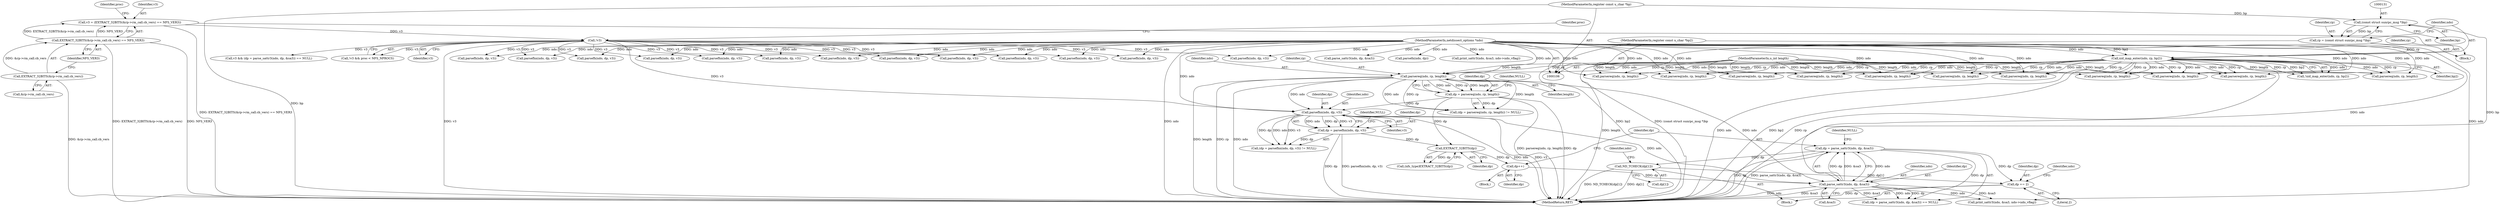 digraph "0_tcpdump_19d25dd8781620cd41bf178a5e2e27fc1cf242d0_0@array" {
"1000630" [label="(Call,ND_TCHECK(dp[1]))"];
"1000599" [label="(Call,dp = parse_sattr3(ndo, dp, &sa3))"];
"1000601" [label="(Call,parse_sattr3(ndo, dp, &sa3))"];
"1000580" [label="(Call,parsefhn(ndo, dp, v3))"];
"1000572" [label="(Call,parsereq(ndo, rp, length))"];
"1000135" [label="(Call,xid_map_enter(ndo, rp, bp2))"];
"1000107" [label="(MethodParameterIn,netdissect_options *ndo)"];
"1000128" [label="(Call,rp = (const struct sunrpc_msg *)bp)"];
"1000130" [label="(Call,(const struct sunrpc_msg *)bp)"];
"1000108" [label="(MethodParameterIn,register const u_char *bp)"];
"1000110" [label="(MethodParameterIn,register const u_char *bp2)"];
"1000109" [label="(MethodParameterIn,u_int length)"];
"1000570" [label="(Call,dp = parsereq(ndo, rp, length))"];
"1000162" [label="(Call,!v3)"];
"1000140" [label="(Call,v3 = (EXTRACT_32BITS(&rp->rm_call.cb_vers) == NFS_VER3))"];
"1000142" [label="(Call,EXTRACT_32BITS(&rp->rm_call.cb_vers) == NFS_VER3)"];
"1000143" [label="(Call,EXTRACT_32BITS(&rp->rm_call.cb_vers))"];
"1000595" [label="(Call,dp++)"];
"1000593" [label="(Call,EXTRACT_32BITS(dp))"];
"1000578" [label="(Call,dp = parsefhn(ndo, dp, v3))"];
"1000650" [label="(Call,dp += 2)"];
"1000813" [label="(Call,parsefh(ndo, dp, v3))"];
"1000578" [label="(Call,dp = parsefhn(ndo, dp, v3))"];
"1000137" [label="(Identifier,rp)"];
"1000598" [label="(Call,(dp = parse_sattr3(ndo, dp, &sa3)) == NULL)"];
"1000596" [label="(Identifier,dp)"];
"1000385" [label="(Call,parsefh(ndo, dp, v3))"];
"1000165" [label="(Identifier,proc)"];
"1000672" [label="(Call,parsereq(ndo, rp, length))"];
"1000537" [label="(Call,parse_sattr3(ndo, dp, &sa3))"];
"1000680" [label="(Call,parsefhn(ndo, dp, v3))"];
"1000713" [label="(Call,parsefh(ndo, dp, v3))"];
"1000602" [label="(Identifier,ndo)"];
"1000150" [label="(Identifier,NFS_VER3)"];
"1000584" [label="(Identifier,NULL)"];
"1000108" [label="(MethodParameterIn,register const u_char *bp)"];
"1000218" [label="(Call,parsereq(ndo, rp, length))"];
"1000573" [label="(Identifier,ndo)"];
"1000129" [label="(Identifier,rp)"];
"1000162" [label="(Call,!v3)"];
"1000532" [label="(Call,v3 && (dp = parse_sattr3(ndo, dp, &sa3)) == NULL)"];
"1000138" [label="(Identifier,bp2)"];
"1000570" [label="(Call,dp = parsereq(ndo, rp, length))"];
"1000866" [label="(Call,parsefh(ndo, dp, v3))"];
"1000583" [label="(Identifier,v3)"];
"1000569" [label="(Call,(dp = parsereq(ndo, rp, length)) != NULL)"];
"1000575" [label="(Identifier,length)"];
"1000738" [label="(Call,parsereq(ndo, rp, length))"];
"1000245" [label="(Call,parsefh(ndo, dp, v3))"];
"1000585" [label="(Block,)"];
"1000161" [label="(Call,!v3 && proc < NFS_NPROCS)"];
"1000111" [label="(Block,)"];
"1000572" [label="(Call,parsereq(ndo, rp, length))"];
"1000655" [label="(Identifier,ndo)"];
"1000574" [label="(Identifier,rp)"];
"1000195" [label="(Call,parsereq(ndo, rp, length))"];
"1000237" [label="(Call,parsereq(ndo, rp, length))"];
"1000577" [label="(Call,(dp = parsefhn(ndo, dp, v3)) != NULL)"];
"1000725" [label="(Call,parsefhn(ndo, dp, v3))"];
"1000377" [label="(Call,parsereq(ndo, rp, length))"];
"1000436" [label="(Call,parsefh(ndo, dp, v3))"];
"1000593" [label="(Call,EXTRACT_32BITS(dp))"];
"1000140" [label="(Call,v3 = (EXTRACT_32BITS(&rp->rm_call.cb_vers) == NFS_VER3))"];
"1000141" [label="(Identifier,v3)"];
"1000603" [label="(Identifier,dp)"];
"1000582" [label="(Identifier,dp)"];
"1000890" [label="(MethodReturn,RET)"];
"1000594" [label="(Identifier,dp)"];
"1000109" [label="(MethodParameterIn,u_int length)"];
"1000428" [label="(Call,parsereq(ndo, rp, length))"];
"1000130" [label="(Call,(const struct sunrpc_msg *)bp)"];
"1000591" [label="(Call,(nfs_type)EXTRACT_32BITS(dp))"];
"1000629" [label="(Block,)"];
"1000201" [label="(Call,parsefh(ndo, dp, v3))"];
"1000521" [label="(Call,parsefhn(ndo, dp, v3))"];
"1000134" [label="(Call,!xid_map_enter(ndo, rp, bp2))"];
"1000705" [label="(Call,parsereq(ndo, rp, length))"];
"1000143" [label="(Call,EXTRACT_32BITS(&rp->rm_call.cb_vers))"];
"1000657" [label="(Call,print_sattr3(ndo, &sa3, ndo->ndo_vflag))"];
"1000650" [label="(Call,dp += 2)"];
"1000142" [label="(Call,EXTRACT_32BITS(&rp->rm_call.cb_vers) == NFS_VER3)"];
"1000600" [label="(Identifier,dp)"];
"1000595" [label="(Call,dp++)"];
"1000571" [label="(Identifier,dp)"];
"1000163" [label="(Identifier,v3)"];
"1000152" [label="(Identifier,proc)"];
"1000110" [label="(MethodParameterIn,register const u_char *bp2)"];
"1000858" [label="(Call,parsereq(ndo, rp, length))"];
"1000606" [label="(Identifier,NULL)"];
"1000746" [label="(Call,parsefh(ndo, dp, v3))"];
"1000651" [label="(Identifier,dp)"];
"1000601" [label="(Call,parse_sattr3(ndo, dp, &sa3))"];
"1000631" [label="(Call,dp[1])"];
"1000630" [label="(Call,ND_TCHECK(dp[1]))"];
"1000128" [label="(Call,rp = (const struct sunrpc_msg *)bp)"];
"1000599" [label="(Call,dp = parse_sattr3(ndo, dp, &sa3))"];
"1000136" [label="(Identifier,ndo)"];
"1000576" [label="(Identifier,NULL)"];
"1000692" [label="(Call,parsefhn(ndo, dp, v3))"];
"1000224" [label="(Call,parsefhn(ndo, dp, v3))"];
"1000107" [label="(MethodParameterIn,netdissect_options *ndo)"];
"1000636" [label="(Identifier,ndo)"];
"1000513" [label="(Call,parsereq(ndo, rp, length))"];
"1000581" [label="(Identifier,ndo)"];
"1000132" [label="(Identifier,bp)"];
"1000144" [label="(Call,&rp->rm_call.cb_vers)"];
"1000579" [label="(Identifier,dp)"];
"1000652" [label="(Literal,2)"];
"1000580" [label="(Call,parsefhn(ndo, dp, v3))"];
"1000546" [label="(Call,parsefn(ndo, dp))"];
"1000135" [label="(Call,xid_map_enter(ndo, rp, bp2))"];
"1000557" [label="(Call,print_sattr3(ndo, &sa3, ndo->ndo_vflag))"];
"1000604" [label="(Call,&sa3)"];
"1000805" [label="(Call,parsereq(ndo, rp, length))"];
"1000630" -> "1000629"  [label="AST: "];
"1000630" -> "1000631"  [label="CFG: "];
"1000631" -> "1000630"  [label="AST: "];
"1000636" -> "1000630"  [label="CFG: "];
"1000630" -> "1000890"  [label="DDG: ND_TCHECK(dp[1])"];
"1000630" -> "1000890"  [label="DDG: dp[1]"];
"1000599" -> "1000630"  [label="DDG: dp"];
"1000630" -> "1000650"  [label="DDG: dp[1]"];
"1000599" -> "1000598"  [label="AST: "];
"1000599" -> "1000601"  [label="CFG: "];
"1000600" -> "1000599"  [label="AST: "];
"1000601" -> "1000599"  [label="AST: "];
"1000606" -> "1000599"  [label="CFG: "];
"1000599" -> "1000890"  [label="DDG: dp"];
"1000599" -> "1000890"  [label="DDG: parse_sattr3(ndo, dp, &sa3)"];
"1000599" -> "1000598"  [label="DDG: dp"];
"1000601" -> "1000599"  [label="DDG: ndo"];
"1000601" -> "1000599"  [label="DDG: dp"];
"1000601" -> "1000599"  [label="DDG: &sa3"];
"1000599" -> "1000650"  [label="DDG: dp"];
"1000601" -> "1000604"  [label="CFG: "];
"1000602" -> "1000601"  [label="AST: "];
"1000603" -> "1000601"  [label="AST: "];
"1000604" -> "1000601"  [label="AST: "];
"1000601" -> "1000890"  [label="DDG: ndo"];
"1000601" -> "1000890"  [label="DDG: &sa3"];
"1000601" -> "1000598"  [label="DDG: ndo"];
"1000601" -> "1000598"  [label="DDG: dp"];
"1000601" -> "1000598"  [label="DDG: &sa3"];
"1000580" -> "1000601"  [label="DDG: ndo"];
"1000572" -> "1000601"  [label="DDG: ndo"];
"1000107" -> "1000601"  [label="DDG: ndo"];
"1000595" -> "1000601"  [label="DDG: dp"];
"1000601" -> "1000657"  [label="DDG: ndo"];
"1000601" -> "1000657"  [label="DDG: &sa3"];
"1000580" -> "1000578"  [label="AST: "];
"1000580" -> "1000583"  [label="CFG: "];
"1000581" -> "1000580"  [label="AST: "];
"1000582" -> "1000580"  [label="AST: "];
"1000583" -> "1000580"  [label="AST: "];
"1000578" -> "1000580"  [label="CFG: "];
"1000580" -> "1000890"  [label="DDG: v3"];
"1000580" -> "1000890"  [label="DDG: ndo"];
"1000580" -> "1000577"  [label="DDG: ndo"];
"1000580" -> "1000577"  [label="DDG: dp"];
"1000580" -> "1000577"  [label="DDG: v3"];
"1000580" -> "1000578"  [label="DDG: ndo"];
"1000580" -> "1000578"  [label="DDG: dp"];
"1000580" -> "1000578"  [label="DDG: v3"];
"1000572" -> "1000580"  [label="DDG: ndo"];
"1000107" -> "1000580"  [label="DDG: ndo"];
"1000570" -> "1000580"  [label="DDG: dp"];
"1000162" -> "1000580"  [label="DDG: v3"];
"1000572" -> "1000570"  [label="AST: "];
"1000572" -> "1000575"  [label="CFG: "];
"1000573" -> "1000572"  [label="AST: "];
"1000574" -> "1000572"  [label="AST: "];
"1000575" -> "1000572"  [label="AST: "];
"1000570" -> "1000572"  [label="CFG: "];
"1000572" -> "1000890"  [label="DDG: length"];
"1000572" -> "1000890"  [label="DDG: rp"];
"1000572" -> "1000890"  [label="DDG: ndo"];
"1000572" -> "1000569"  [label="DDG: ndo"];
"1000572" -> "1000569"  [label="DDG: rp"];
"1000572" -> "1000569"  [label="DDG: length"];
"1000572" -> "1000570"  [label="DDG: ndo"];
"1000572" -> "1000570"  [label="DDG: rp"];
"1000572" -> "1000570"  [label="DDG: length"];
"1000135" -> "1000572"  [label="DDG: ndo"];
"1000135" -> "1000572"  [label="DDG: rp"];
"1000107" -> "1000572"  [label="DDG: ndo"];
"1000109" -> "1000572"  [label="DDG: length"];
"1000135" -> "1000134"  [label="AST: "];
"1000135" -> "1000138"  [label="CFG: "];
"1000136" -> "1000135"  [label="AST: "];
"1000137" -> "1000135"  [label="AST: "];
"1000138" -> "1000135"  [label="AST: "];
"1000134" -> "1000135"  [label="CFG: "];
"1000135" -> "1000890"  [label="DDG: ndo"];
"1000135" -> "1000890"  [label="DDG: bp2"];
"1000135" -> "1000890"  [label="DDG: rp"];
"1000135" -> "1000134"  [label="DDG: ndo"];
"1000135" -> "1000134"  [label="DDG: rp"];
"1000135" -> "1000134"  [label="DDG: bp2"];
"1000107" -> "1000135"  [label="DDG: ndo"];
"1000128" -> "1000135"  [label="DDG: rp"];
"1000110" -> "1000135"  [label="DDG: bp2"];
"1000135" -> "1000195"  [label="DDG: ndo"];
"1000135" -> "1000195"  [label="DDG: rp"];
"1000135" -> "1000218"  [label="DDG: ndo"];
"1000135" -> "1000218"  [label="DDG: rp"];
"1000135" -> "1000237"  [label="DDG: ndo"];
"1000135" -> "1000237"  [label="DDG: rp"];
"1000135" -> "1000377"  [label="DDG: ndo"];
"1000135" -> "1000377"  [label="DDG: rp"];
"1000135" -> "1000428"  [label="DDG: ndo"];
"1000135" -> "1000428"  [label="DDG: rp"];
"1000135" -> "1000513"  [label="DDG: ndo"];
"1000135" -> "1000513"  [label="DDG: rp"];
"1000135" -> "1000672"  [label="DDG: ndo"];
"1000135" -> "1000672"  [label="DDG: rp"];
"1000135" -> "1000705"  [label="DDG: ndo"];
"1000135" -> "1000705"  [label="DDG: rp"];
"1000135" -> "1000738"  [label="DDG: ndo"];
"1000135" -> "1000738"  [label="DDG: rp"];
"1000135" -> "1000805"  [label="DDG: ndo"];
"1000135" -> "1000805"  [label="DDG: rp"];
"1000135" -> "1000858"  [label="DDG: ndo"];
"1000135" -> "1000858"  [label="DDG: rp"];
"1000107" -> "1000106"  [label="AST: "];
"1000107" -> "1000890"  [label="DDG: ndo"];
"1000107" -> "1000195"  [label="DDG: ndo"];
"1000107" -> "1000201"  [label="DDG: ndo"];
"1000107" -> "1000218"  [label="DDG: ndo"];
"1000107" -> "1000224"  [label="DDG: ndo"];
"1000107" -> "1000237"  [label="DDG: ndo"];
"1000107" -> "1000245"  [label="DDG: ndo"];
"1000107" -> "1000377"  [label="DDG: ndo"];
"1000107" -> "1000385"  [label="DDG: ndo"];
"1000107" -> "1000428"  [label="DDG: ndo"];
"1000107" -> "1000436"  [label="DDG: ndo"];
"1000107" -> "1000513"  [label="DDG: ndo"];
"1000107" -> "1000521"  [label="DDG: ndo"];
"1000107" -> "1000537"  [label="DDG: ndo"];
"1000107" -> "1000546"  [label="DDG: ndo"];
"1000107" -> "1000557"  [label="DDG: ndo"];
"1000107" -> "1000657"  [label="DDG: ndo"];
"1000107" -> "1000672"  [label="DDG: ndo"];
"1000107" -> "1000680"  [label="DDG: ndo"];
"1000107" -> "1000692"  [label="DDG: ndo"];
"1000107" -> "1000705"  [label="DDG: ndo"];
"1000107" -> "1000713"  [label="DDG: ndo"];
"1000107" -> "1000725"  [label="DDG: ndo"];
"1000107" -> "1000738"  [label="DDG: ndo"];
"1000107" -> "1000746"  [label="DDG: ndo"];
"1000107" -> "1000805"  [label="DDG: ndo"];
"1000107" -> "1000813"  [label="DDG: ndo"];
"1000107" -> "1000858"  [label="DDG: ndo"];
"1000107" -> "1000866"  [label="DDG: ndo"];
"1000128" -> "1000111"  [label="AST: "];
"1000128" -> "1000130"  [label="CFG: "];
"1000129" -> "1000128"  [label="AST: "];
"1000130" -> "1000128"  [label="AST: "];
"1000136" -> "1000128"  [label="CFG: "];
"1000128" -> "1000890"  [label="DDG: (const struct sunrpc_msg *)bp"];
"1000130" -> "1000128"  [label="DDG: bp"];
"1000130" -> "1000132"  [label="CFG: "];
"1000131" -> "1000130"  [label="AST: "];
"1000132" -> "1000130"  [label="AST: "];
"1000130" -> "1000890"  [label="DDG: bp"];
"1000108" -> "1000130"  [label="DDG: bp"];
"1000108" -> "1000106"  [label="AST: "];
"1000108" -> "1000890"  [label="DDG: bp"];
"1000110" -> "1000106"  [label="AST: "];
"1000110" -> "1000890"  [label="DDG: bp2"];
"1000109" -> "1000106"  [label="AST: "];
"1000109" -> "1000890"  [label="DDG: length"];
"1000109" -> "1000195"  [label="DDG: length"];
"1000109" -> "1000218"  [label="DDG: length"];
"1000109" -> "1000237"  [label="DDG: length"];
"1000109" -> "1000377"  [label="DDG: length"];
"1000109" -> "1000428"  [label="DDG: length"];
"1000109" -> "1000513"  [label="DDG: length"];
"1000109" -> "1000672"  [label="DDG: length"];
"1000109" -> "1000705"  [label="DDG: length"];
"1000109" -> "1000738"  [label="DDG: length"];
"1000109" -> "1000805"  [label="DDG: length"];
"1000109" -> "1000858"  [label="DDG: length"];
"1000570" -> "1000569"  [label="AST: "];
"1000571" -> "1000570"  [label="AST: "];
"1000576" -> "1000570"  [label="CFG: "];
"1000570" -> "1000890"  [label="DDG: dp"];
"1000570" -> "1000890"  [label="DDG: parsereq(ndo, rp, length)"];
"1000570" -> "1000569"  [label="DDG: dp"];
"1000570" -> "1000593"  [label="DDG: dp"];
"1000162" -> "1000161"  [label="AST: "];
"1000162" -> "1000163"  [label="CFG: "];
"1000163" -> "1000162"  [label="AST: "];
"1000165" -> "1000162"  [label="CFG: "];
"1000161" -> "1000162"  [label="CFG: "];
"1000162" -> "1000890"  [label="DDG: v3"];
"1000162" -> "1000161"  [label="DDG: v3"];
"1000140" -> "1000162"  [label="DDG: v3"];
"1000162" -> "1000201"  [label="DDG: v3"];
"1000162" -> "1000224"  [label="DDG: v3"];
"1000162" -> "1000245"  [label="DDG: v3"];
"1000162" -> "1000385"  [label="DDG: v3"];
"1000162" -> "1000436"  [label="DDG: v3"];
"1000162" -> "1000521"  [label="DDG: v3"];
"1000162" -> "1000532"  [label="DDG: v3"];
"1000162" -> "1000680"  [label="DDG: v3"];
"1000162" -> "1000692"  [label="DDG: v3"];
"1000162" -> "1000713"  [label="DDG: v3"];
"1000162" -> "1000725"  [label="DDG: v3"];
"1000162" -> "1000746"  [label="DDG: v3"];
"1000162" -> "1000813"  [label="DDG: v3"];
"1000162" -> "1000866"  [label="DDG: v3"];
"1000140" -> "1000111"  [label="AST: "];
"1000140" -> "1000142"  [label="CFG: "];
"1000141" -> "1000140"  [label="AST: "];
"1000142" -> "1000140"  [label="AST: "];
"1000152" -> "1000140"  [label="CFG: "];
"1000140" -> "1000890"  [label="DDG: EXTRACT_32BITS(&rp->rm_call.cb_vers) == NFS_VER3"];
"1000142" -> "1000140"  [label="DDG: EXTRACT_32BITS(&rp->rm_call.cb_vers)"];
"1000142" -> "1000140"  [label="DDG: NFS_VER3"];
"1000142" -> "1000150"  [label="CFG: "];
"1000143" -> "1000142"  [label="AST: "];
"1000150" -> "1000142"  [label="AST: "];
"1000142" -> "1000890"  [label="DDG: EXTRACT_32BITS(&rp->rm_call.cb_vers)"];
"1000142" -> "1000890"  [label="DDG: NFS_VER3"];
"1000143" -> "1000142"  [label="DDG: &rp->rm_call.cb_vers"];
"1000143" -> "1000144"  [label="CFG: "];
"1000144" -> "1000143"  [label="AST: "];
"1000150" -> "1000143"  [label="CFG: "];
"1000143" -> "1000890"  [label="DDG: &rp->rm_call.cb_vers"];
"1000595" -> "1000585"  [label="AST: "];
"1000595" -> "1000596"  [label="CFG: "];
"1000596" -> "1000595"  [label="AST: "];
"1000600" -> "1000595"  [label="CFG: "];
"1000593" -> "1000595"  [label="DDG: dp"];
"1000593" -> "1000591"  [label="AST: "];
"1000593" -> "1000594"  [label="CFG: "];
"1000594" -> "1000593"  [label="AST: "];
"1000591" -> "1000593"  [label="CFG: "];
"1000593" -> "1000591"  [label="DDG: dp"];
"1000578" -> "1000593"  [label="DDG: dp"];
"1000578" -> "1000577"  [label="AST: "];
"1000579" -> "1000578"  [label="AST: "];
"1000584" -> "1000578"  [label="CFG: "];
"1000578" -> "1000890"  [label="DDG: dp"];
"1000578" -> "1000890"  [label="DDG: parsefhn(ndo, dp, v3)"];
"1000578" -> "1000577"  [label="DDG: dp"];
"1000650" -> "1000629"  [label="AST: "];
"1000650" -> "1000652"  [label="CFG: "];
"1000651" -> "1000650"  [label="AST: "];
"1000652" -> "1000650"  [label="AST: "];
"1000655" -> "1000650"  [label="CFG: "];
"1000650" -> "1000890"  [label="DDG: dp"];
}
